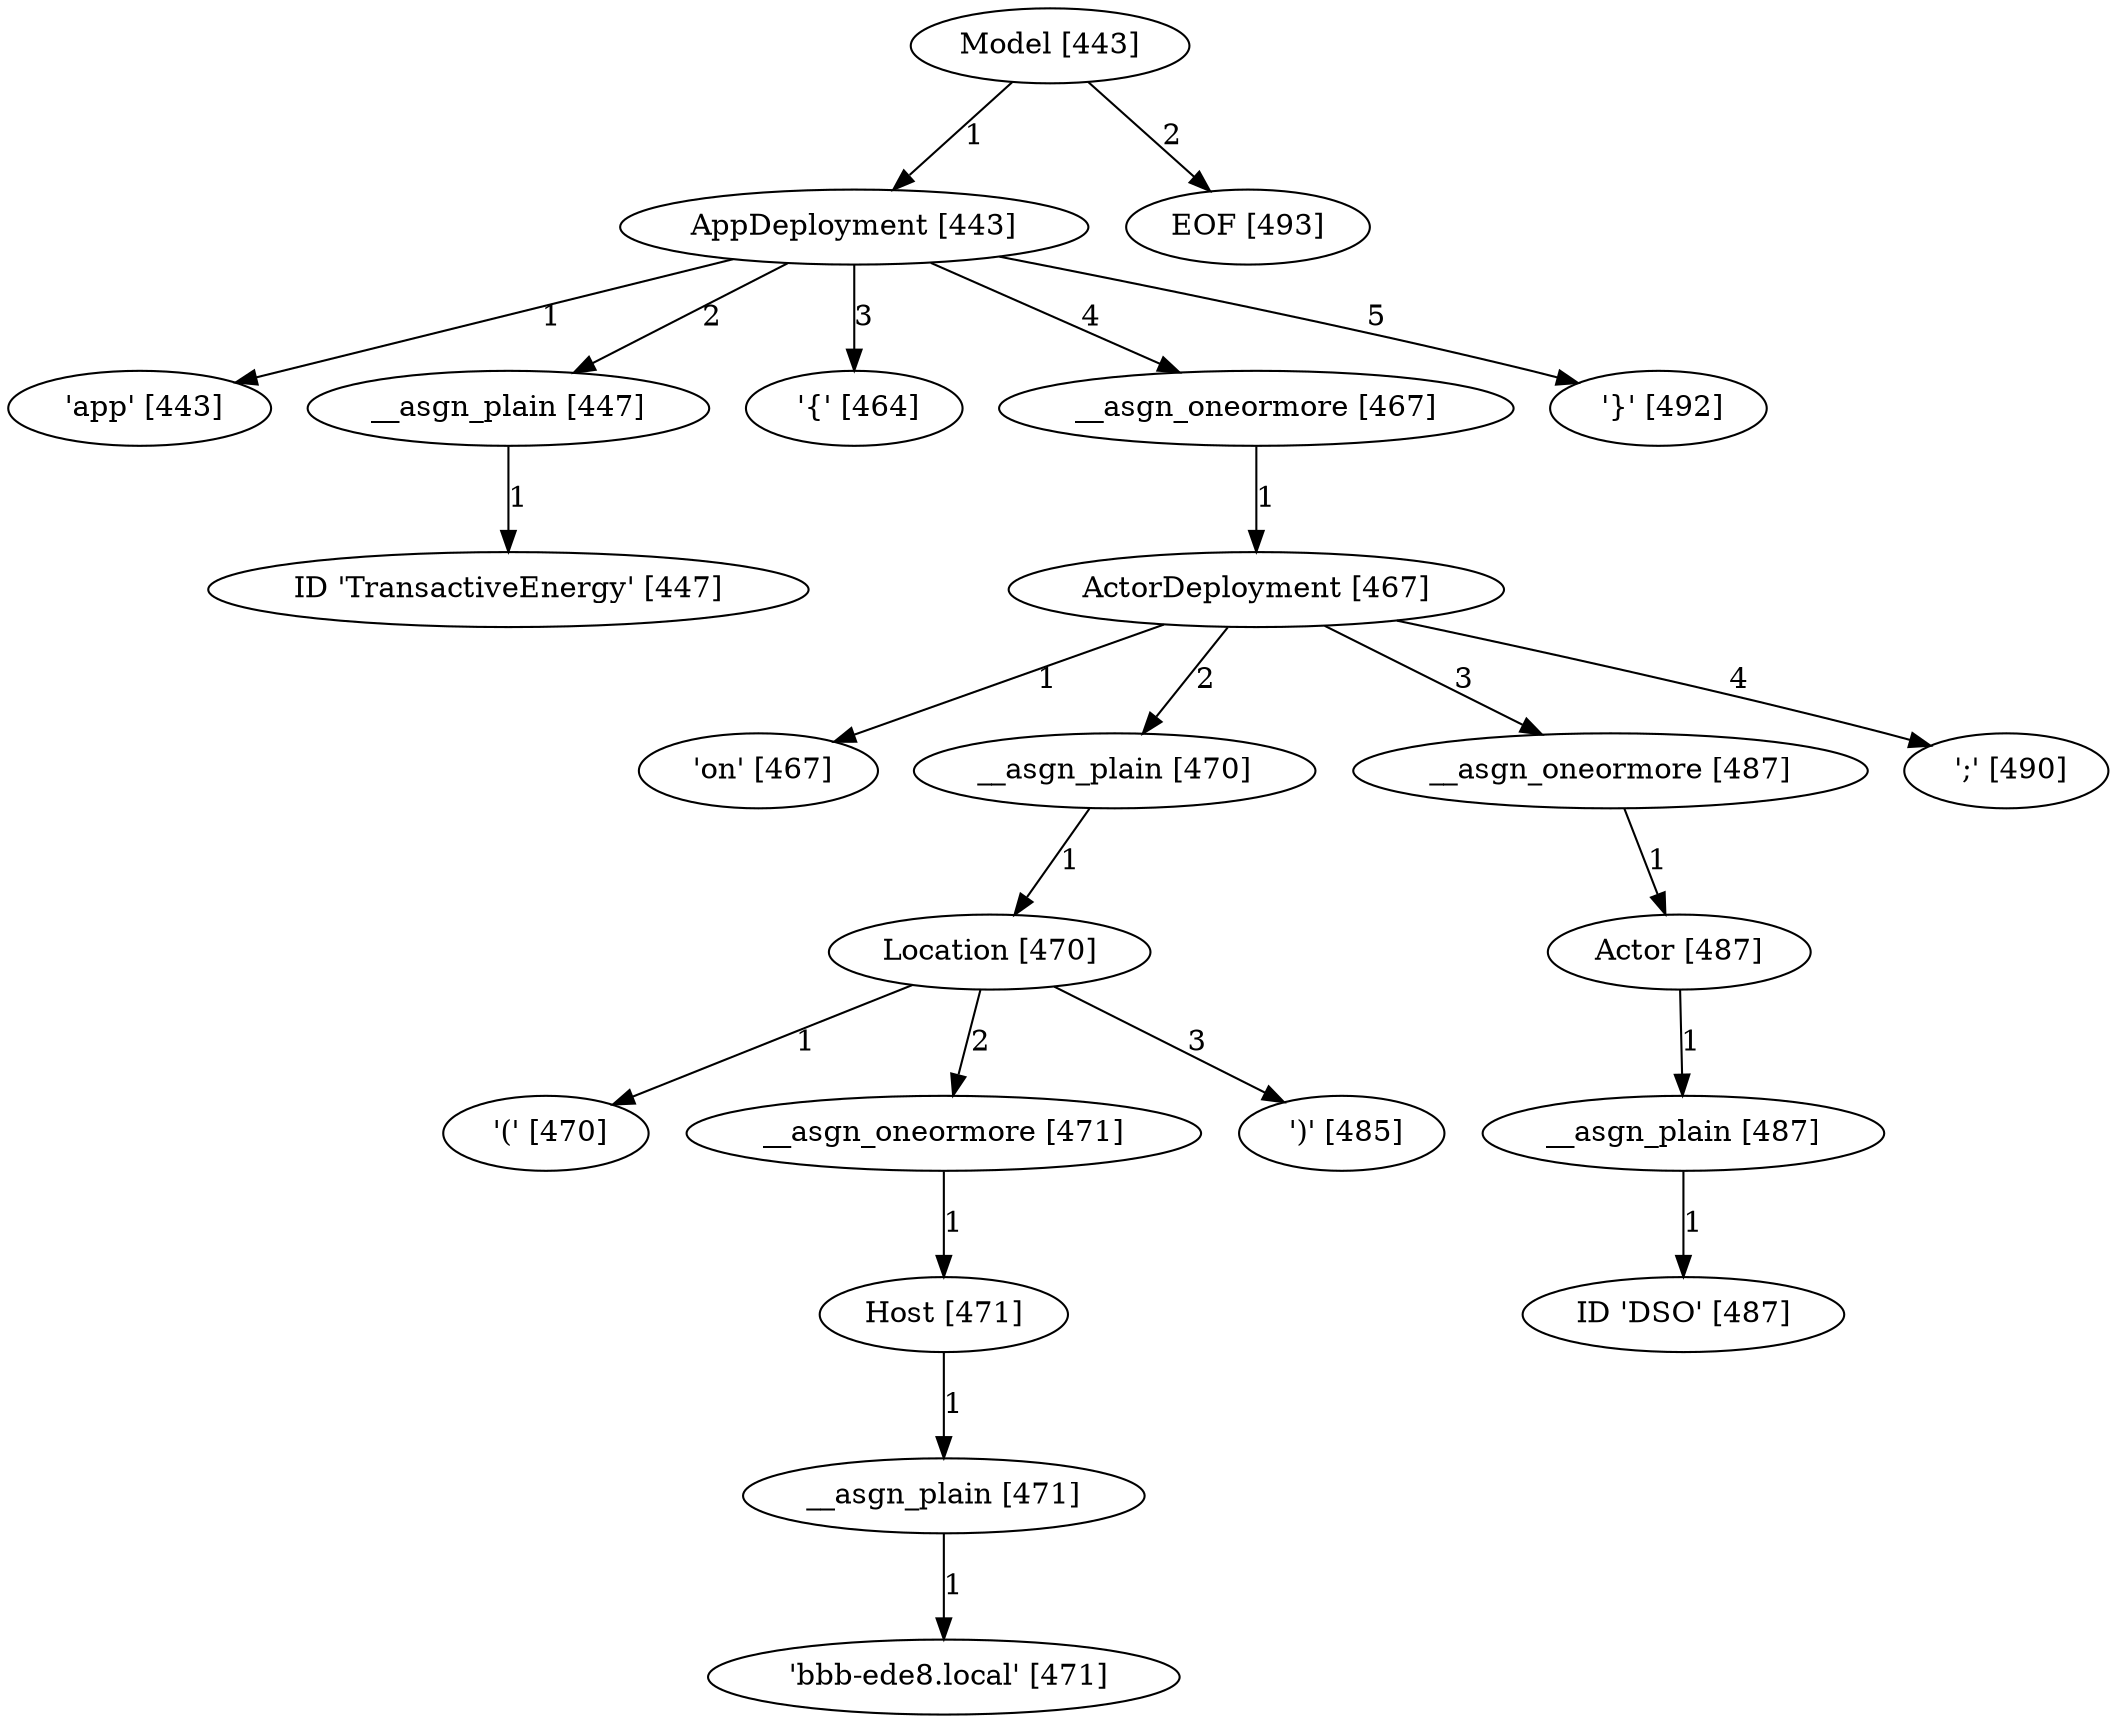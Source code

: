 digraph arpeggio_graph {
140083162732336 [label="Model [443]"];
140083162732336->140083162732200 [label="1"]

140083162732200 [label="AppDeployment [443]"];
140083162732200->140083162736008 [label="1"]

140083162736008 [label=" 'app' [443]"];
140083162732200->140083162730840 [label="2"]

140083162730840 [label="__asgn_plain [447]"];
140083162730840->140083162736120 [label="1"]

140083162736120 [label="ID 'TransactiveEnergy' [447]"];
140083162732200->140083162736232 [label="3"]

140083162736232 [label=" '{' [464]"];
140083162732200->140083162732064 [label="4"]

140083162732064 [label="__asgn_oneormore [467]"];
140083162732064->140083162731928 [label="1"]

140083162731928 [label="ActorDeployment [467]"];
140083162731928->140083162736344 [label="1"]

140083162736344 [label=" 'on' [467]"];
140083162731928->140083162731520 [label="2"]

140083162731520 [label="__asgn_plain [470]"];
140083162731520->140083162731248 [label="1"]

140083162731248 [label="Location [470]"];
140083162731248->140083162736568 [label="1"]

140083162736568 [label=" '(' [470]"];
140083162731248->140083162730976 [label="2"]

140083162730976 [label="__asgn_oneormore [471]"];
140083162730976->140083162731112 [label="1"]

140083162731112 [label="Host [471]"];
140083162731112->140083162730704 [label="1"]

140083162730704 [label="__asgn_plain [471]"];
140083162730704->140083162736456 [label="1"]

140083162736456 [label=" 'bbb-ede8.local' [471]"];
140083162731248->140083162736792 [label="3"]

140083162736792 [label=" ')' [485]"];
140083162731928->140083162731656 [label="3"]

140083162731656 [label="__asgn_oneormore [487]"];
140083162731656->140083162731792 [label="1"]

140083162731792 [label="Actor [487]"];
140083162731792->140083162731384 [label="1"]

140083162731384 [label="__asgn_plain [487]"];
140083162731384->140083162736680 [label="1"]

140083162736680 [label="ID 'DSO' [487]"];
140083162731928->140083162736904 [label="4"]

140083162736904 [label=" ';' [490]"];
140083162732200->140083162737016 [label="5"]

140083162737016 [label=" '}' [492]"];
140083162732336->140083162737128 [label="2"]

140083162737128 [label="EOF [493]"];
}